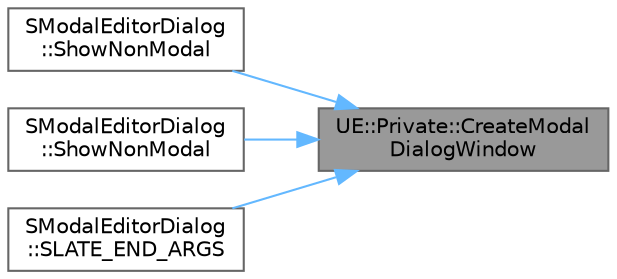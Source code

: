 digraph "UE::Private::CreateModalDialogWindow"
{
 // INTERACTIVE_SVG=YES
 // LATEX_PDF_SIZE
  bgcolor="transparent";
  edge [fontname=Helvetica,fontsize=10,labelfontname=Helvetica,labelfontsize=10];
  node [fontname=Helvetica,fontsize=10,shape=box,height=0.2,width=0.4];
  rankdir="RL";
  Node1 [id="Node000001",label="UE::Private::CreateModal\lDialogWindow",height=0.2,width=0.4,color="gray40", fillcolor="grey60", style="filled", fontcolor="black",tooltip=" "];
  Node1 -> Node2 [id="edge1_Node000001_Node000002",dir="back",color="steelblue1",style="solid",tooltip=" "];
  Node2 [id="Node000002",label="SModalEditorDialog\l::ShowNonModal",height=0.2,width=0.4,color="grey40", fillcolor="white", style="filled",URL="$dd/d80/classSModalEditorDialog.html#ac8d0f3202e21c4c6dd28c79970e61bc4",tooltip=" "];
  Node1 -> Node3 [id="edge2_Node000001_Node000003",dir="back",color="steelblue1",style="solid",tooltip=" "];
  Node3 [id="Node000003",label="SModalEditorDialog\l::ShowNonModal",height=0.2,width=0.4,color="grey40", fillcolor="white", style="filled",URL="$dd/d80/classSModalEditorDialog.html#a98466c00908f4e38d338e18dd4851d9c",tooltip=" "];
  Node1 -> Node4 [id="edge3_Node000001_Node000004",dir="back",color="steelblue1",style="solid",tooltip=" "];
  Node4 [id="Node000004",label="SModalEditorDialog\l::SLATE_END_ARGS",height=0.2,width=0.4,color="grey40", fillcolor="white", style="filled",URL="$dd/d80/classSModalEditorDialog.html#a232c01bf78d0de26ad35d9cecc773638",tooltip=" "];
}
